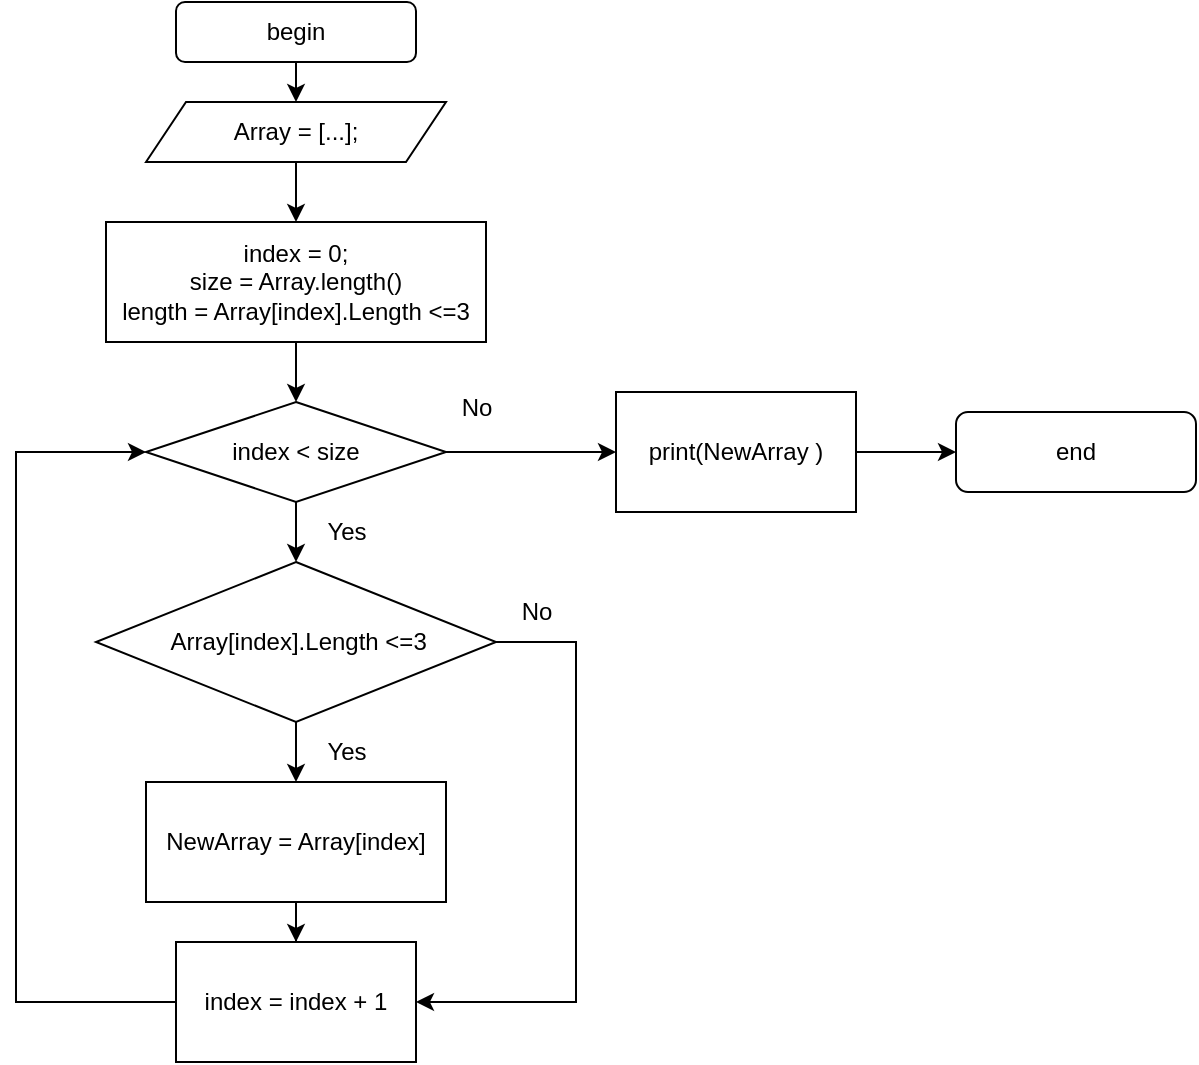 <mxfile version="21.3.2" type="device">
  <diagram id="C5RBs43oDa-KdzZeNtuy" name="Page-1">
    <mxGraphModel dx="1285" dy="699" grid="1" gridSize="10" guides="1" tooltips="1" connect="1" arrows="1" fold="1" page="1" pageScale="1" pageWidth="827" pageHeight="1169" math="0" shadow="0">
      <root>
        <mxCell id="WIyWlLk6GJQsqaUBKTNV-0" />
        <mxCell id="WIyWlLk6GJQsqaUBKTNV-1" parent="WIyWlLk6GJQsqaUBKTNV-0" />
        <mxCell id="N6ge0U03ASirekIDalTP-3" style="edgeStyle=orthogonalEdgeStyle;rounded=0;orthogonalLoop=1;jettySize=auto;html=1;exitX=0.5;exitY=1;exitDx=0;exitDy=0;entryX=0.5;entryY=0;entryDx=0;entryDy=0;" edge="1" parent="WIyWlLk6GJQsqaUBKTNV-1" source="WIyWlLk6GJQsqaUBKTNV-3" target="N6ge0U03ASirekIDalTP-2">
          <mxGeometry relative="1" as="geometry" />
        </mxCell>
        <mxCell id="WIyWlLk6GJQsqaUBKTNV-3" value="begin" style="rounded=1;whiteSpace=wrap;html=1;fontSize=12;glass=0;strokeWidth=1;shadow=0;" parent="WIyWlLk6GJQsqaUBKTNV-1" vertex="1">
          <mxGeometry x="160" y="60" width="120" height="30" as="geometry" />
        </mxCell>
        <mxCell id="N6ge0U03ASirekIDalTP-1" value="end" style="rounded=1;whiteSpace=wrap;html=1;fontSize=12;glass=0;strokeWidth=1;shadow=0;" vertex="1" parent="WIyWlLk6GJQsqaUBKTNV-1">
          <mxGeometry x="550" y="265" width="120" height="40" as="geometry" />
        </mxCell>
        <mxCell id="N6ge0U03ASirekIDalTP-6" style="edgeStyle=orthogonalEdgeStyle;rounded=0;orthogonalLoop=1;jettySize=auto;html=1;exitX=0.5;exitY=1;exitDx=0;exitDy=0;entryX=0.5;entryY=0;entryDx=0;entryDy=0;" edge="1" parent="WIyWlLk6GJQsqaUBKTNV-1" source="N6ge0U03ASirekIDalTP-2" target="N6ge0U03ASirekIDalTP-5">
          <mxGeometry relative="1" as="geometry" />
        </mxCell>
        <mxCell id="N6ge0U03ASirekIDalTP-2" value="Array = [...];" style="shape=parallelogram;perimeter=parallelogramPerimeter;whiteSpace=wrap;html=1;fixedSize=1;" vertex="1" parent="WIyWlLk6GJQsqaUBKTNV-1">
          <mxGeometry x="145" y="110" width="150" height="30" as="geometry" />
        </mxCell>
        <mxCell id="N6ge0U03ASirekIDalTP-10" style="edgeStyle=orthogonalEdgeStyle;rounded=0;orthogonalLoop=1;jettySize=auto;html=1;exitX=0.5;exitY=1;exitDx=0;exitDy=0;entryX=0.5;entryY=0;entryDx=0;entryDy=0;" edge="1" parent="WIyWlLk6GJQsqaUBKTNV-1" source="N6ge0U03ASirekIDalTP-4" target="N6ge0U03ASirekIDalTP-9">
          <mxGeometry relative="1" as="geometry" />
        </mxCell>
        <mxCell id="N6ge0U03ASirekIDalTP-13" style="edgeStyle=orthogonalEdgeStyle;rounded=0;orthogonalLoop=1;jettySize=auto;html=1;exitX=1;exitY=0.5;exitDx=0;exitDy=0;entryX=0;entryY=0.5;entryDx=0;entryDy=0;" edge="1" parent="WIyWlLk6GJQsqaUBKTNV-1" source="N6ge0U03ASirekIDalTP-4" target="N6ge0U03ASirekIDalTP-12">
          <mxGeometry relative="1" as="geometry" />
        </mxCell>
        <mxCell id="N6ge0U03ASirekIDalTP-4" value="index &amp;lt; size" style="rhombus;whiteSpace=wrap;html=1;" vertex="1" parent="WIyWlLk6GJQsqaUBKTNV-1">
          <mxGeometry x="145" y="260" width="150" height="50" as="geometry" />
        </mxCell>
        <mxCell id="N6ge0U03ASirekIDalTP-7" style="edgeStyle=orthogonalEdgeStyle;rounded=0;orthogonalLoop=1;jettySize=auto;html=1;exitX=0.5;exitY=1;exitDx=0;exitDy=0;entryX=0.5;entryY=0;entryDx=0;entryDy=0;" edge="1" parent="WIyWlLk6GJQsqaUBKTNV-1" source="N6ge0U03ASirekIDalTP-5" target="N6ge0U03ASirekIDalTP-4">
          <mxGeometry relative="1" as="geometry" />
        </mxCell>
        <mxCell id="N6ge0U03ASirekIDalTP-5" value="index = 0;&lt;br&gt;size = Array.length()&lt;br&gt;length = Array[index].Length &amp;lt;=3" style="rounded=0;whiteSpace=wrap;html=1;" vertex="1" parent="WIyWlLk6GJQsqaUBKTNV-1">
          <mxGeometry x="125" y="170" width="190" height="60" as="geometry" />
        </mxCell>
        <mxCell id="N6ge0U03ASirekIDalTP-8" style="edgeStyle=orthogonalEdgeStyle;rounded=0;orthogonalLoop=1;jettySize=auto;html=1;exitX=0.5;exitY=1;exitDx=0;exitDy=0;" edge="1" parent="WIyWlLk6GJQsqaUBKTNV-1" source="N6ge0U03ASirekIDalTP-4" target="N6ge0U03ASirekIDalTP-4">
          <mxGeometry relative="1" as="geometry" />
        </mxCell>
        <mxCell id="N6ge0U03ASirekIDalTP-20" style="edgeStyle=orthogonalEdgeStyle;rounded=0;orthogonalLoop=1;jettySize=auto;html=1;exitX=1;exitY=0.5;exitDx=0;exitDy=0;entryX=1;entryY=0.5;entryDx=0;entryDy=0;" edge="1" parent="WIyWlLk6GJQsqaUBKTNV-1" source="N6ge0U03ASirekIDalTP-9" target="N6ge0U03ASirekIDalTP-17">
          <mxGeometry relative="1" as="geometry">
            <Array as="points">
              <mxPoint x="360" y="380" />
              <mxPoint x="360" y="560" />
            </Array>
          </mxGeometry>
        </mxCell>
        <mxCell id="N6ge0U03ASirekIDalTP-22" style="edgeStyle=orthogonalEdgeStyle;rounded=0;orthogonalLoop=1;jettySize=auto;html=1;exitX=0.5;exitY=1;exitDx=0;exitDy=0;entryX=0.5;entryY=0;entryDx=0;entryDy=0;" edge="1" parent="WIyWlLk6GJQsqaUBKTNV-1" source="N6ge0U03ASirekIDalTP-9" target="N6ge0U03ASirekIDalTP-21">
          <mxGeometry relative="1" as="geometry" />
        </mxCell>
        <mxCell id="N6ge0U03ASirekIDalTP-9" value="&lt;span style=&quot;white-space: pre;&quot;&gt;	&lt;/span&gt;Array[index].Length &amp;lt;=3" style="rhombus;whiteSpace=wrap;html=1;" vertex="1" parent="WIyWlLk6GJQsqaUBKTNV-1">
          <mxGeometry x="120" y="340" width="200" height="80" as="geometry" />
        </mxCell>
        <mxCell id="N6ge0U03ASirekIDalTP-11" value="Yes" style="text;html=1;align=center;verticalAlign=middle;resizable=0;points=[];autosize=1;strokeColor=none;fillColor=none;" vertex="1" parent="WIyWlLk6GJQsqaUBKTNV-1">
          <mxGeometry x="225" y="310" width="40" height="30" as="geometry" />
        </mxCell>
        <mxCell id="N6ge0U03ASirekIDalTP-16" style="edgeStyle=orthogonalEdgeStyle;rounded=0;orthogonalLoop=1;jettySize=auto;html=1;exitX=1;exitY=0.5;exitDx=0;exitDy=0;" edge="1" parent="WIyWlLk6GJQsqaUBKTNV-1" source="N6ge0U03ASirekIDalTP-12" target="N6ge0U03ASirekIDalTP-1">
          <mxGeometry relative="1" as="geometry" />
        </mxCell>
        <mxCell id="N6ge0U03ASirekIDalTP-12" value="print(NewArray&amp;nbsp;)" style="rounded=0;whiteSpace=wrap;html=1;" vertex="1" parent="WIyWlLk6GJQsqaUBKTNV-1">
          <mxGeometry x="380" y="255" width="120" height="60" as="geometry" />
        </mxCell>
        <mxCell id="N6ge0U03ASirekIDalTP-14" style="edgeStyle=orthogonalEdgeStyle;rounded=0;orthogonalLoop=1;jettySize=auto;html=1;exitX=0.5;exitY=1;exitDx=0;exitDy=0;" edge="1" parent="WIyWlLk6GJQsqaUBKTNV-1" source="N6ge0U03ASirekIDalTP-9" target="N6ge0U03ASirekIDalTP-9">
          <mxGeometry relative="1" as="geometry" />
        </mxCell>
        <mxCell id="N6ge0U03ASirekIDalTP-15" style="edgeStyle=orthogonalEdgeStyle;rounded=0;orthogonalLoop=1;jettySize=auto;html=1;exitX=0.5;exitY=1;exitDx=0;exitDy=0;" edge="1" parent="WIyWlLk6GJQsqaUBKTNV-1" source="N6ge0U03ASirekIDalTP-9" target="N6ge0U03ASirekIDalTP-9">
          <mxGeometry relative="1" as="geometry" />
        </mxCell>
        <mxCell id="N6ge0U03ASirekIDalTP-19" style="edgeStyle=orthogonalEdgeStyle;rounded=0;orthogonalLoop=1;jettySize=auto;html=1;exitX=0;exitY=0.5;exitDx=0;exitDy=0;entryX=0;entryY=0.5;entryDx=0;entryDy=0;" edge="1" parent="WIyWlLk6GJQsqaUBKTNV-1" source="N6ge0U03ASirekIDalTP-17" target="N6ge0U03ASirekIDalTP-4">
          <mxGeometry relative="1" as="geometry">
            <Array as="points">
              <mxPoint x="80" y="560" />
              <mxPoint x="80" y="285" />
            </Array>
          </mxGeometry>
        </mxCell>
        <mxCell id="N6ge0U03ASirekIDalTP-17" value="index = index + 1" style="rounded=0;whiteSpace=wrap;html=1;" vertex="1" parent="WIyWlLk6GJQsqaUBKTNV-1">
          <mxGeometry x="160" y="530" width="120" height="60" as="geometry" />
        </mxCell>
        <mxCell id="N6ge0U03ASirekIDalTP-23" style="edgeStyle=orthogonalEdgeStyle;rounded=0;orthogonalLoop=1;jettySize=auto;html=1;exitX=0.5;exitY=1;exitDx=0;exitDy=0;" edge="1" parent="WIyWlLk6GJQsqaUBKTNV-1" source="N6ge0U03ASirekIDalTP-21" target="N6ge0U03ASirekIDalTP-17">
          <mxGeometry relative="1" as="geometry" />
        </mxCell>
        <mxCell id="N6ge0U03ASirekIDalTP-21" value="NewArray = Array[index]" style="rounded=0;whiteSpace=wrap;html=1;" vertex="1" parent="WIyWlLk6GJQsqaUBKTNV-1">
          <mxGeometry x="145" y="450" width="150" height="60" as="geometry" />
        </mxCell>
        <mxCell id="N6ge0U03ASirekIDalTP-24" value="Yes" style="text;html=1;align=center;verticalAlign=middle;resizable=0;points=[];autosize=1;strokeColor=none;fillColor=none;" vertex="1" parent="WIyWlLk6GJQsqaUBKTNV-1">
          <mxGeometry x="225" y="420" width="40" height="30" as="geometry" />
        </mxCell>
        <mxCell id="N6ge0U03ASirekIDalTP-25" value="No" style="text;html=1;align=center;verticalAlign=middle;resizable=0;points=[];autosize=1;strokeColor=none;fillColor=none;" vertex="1" parent="WIyWlLk6GJQsqaUBKTNV-1">
          <mxGeometry x="290" y="248" width="40" height="30" as="geometry" />
        </mxCell>
        <mxCell id="N6ge0U03ASirekIDalTP-26" value="No" style="text;html=1;align=center;verticalAlign=middle;resizable=0;points=[];autosize=1;strokeColor=none;fillColor=none;" vertex="1" parent="WIyWlLk6GJQsqaUBKTNV-1">
          <mxGeometry x="320" y="350" width="40" height="30" as="geometry" />
        </mxCell>
      </root>
    </mxGraphModel>
  </diagram>
</mxfile>
